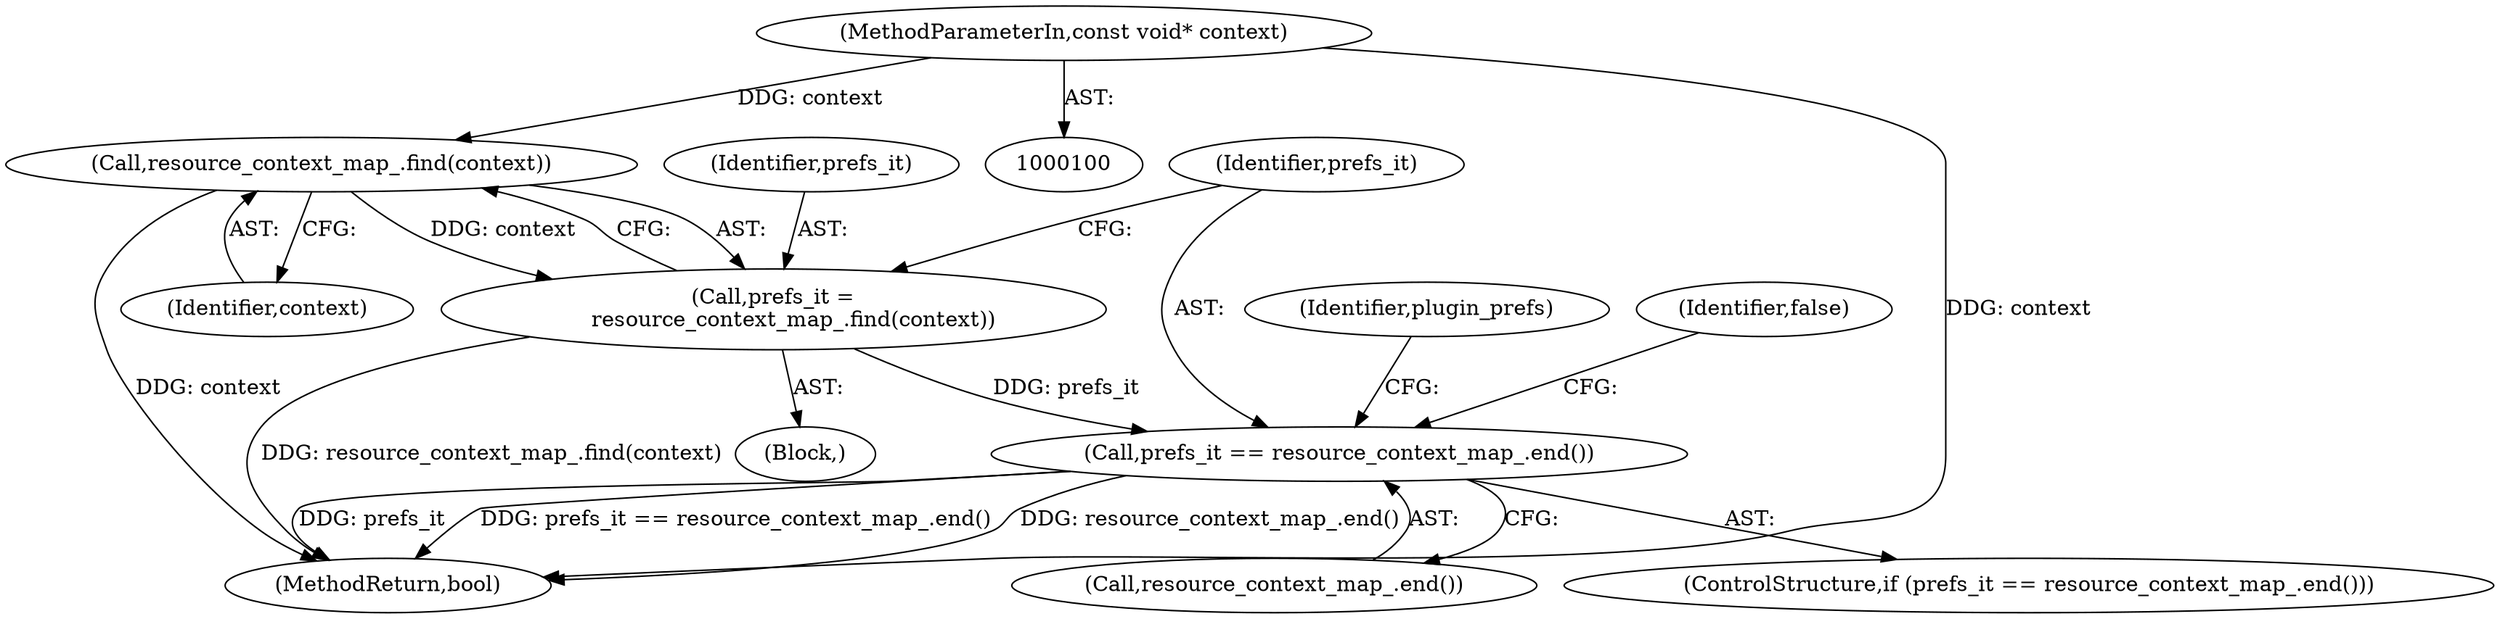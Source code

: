 digraph "0_Chrome_ac8bd041b81e46e4e4fcd5021aaa5499703952e6@pointer" {
"1000103" [label="(MethodParameterIn,const void* context)"];
"1000186" [label="(Call,resource_context_map_.find(context))"];
"1000184" [label="(Call,prefs_it =\n      resource_context_map_.find(context))"];
"1000189" [label="(Call,prefs_it == resource_context_map_.end())"];
"1000185" [label="(Identifier,prefs_it)"];
"1000196" [label="(Identifier,plugin_prefs)"];
"1000189" [label="(Call,prefs_it == resource_context_map_.end())"];
"1000193" [label="(Identifier,false)"];
"1000103" [label="(MethodParameterIn,const void* context)"];
"1000107" [label="(Block,)"];
"1000184" [label="(Call,prefs_it =\n      resource_context_map_.find(context))"];
"1000191" [label="(Call,resource_context_map_.end())"];
"1000190" [label="(Identifier,prefs_it)"];
"1000187" [label="(Identifier,context)"];
"1000188" [label="(ControlStructure,if (prefs_it == resource_context_map_.end()))"];
"1000186" [label="(Call,resource_context_map_.find(context))"];
"1000255" [label="(MethodReturn,bool)"];
"1000103" -> "1000100"  [label="AST: "];
"1000103" -> "1000255"  [label="DDG: context"];
"1000103" -> "1000186"  [label="DDG: context"];
"1000186" -> "1000184"  [label="AST: "];
"1000186" -> "1000187"  [label="CFG: "];
"1000187" -> "1000186"  [label="AST: "];
"1000184" -> "1000186"  [label="CFG: "];
"1000186" -> "1000255"  [label="DDG: context"];
"1000186" -> "1000184"  [label="DDG: context"];
"1000184" -> "1000107"  [label="AST: "];
"1000185" -> "1000184"  [label="AST: "];
"1000190" -> "1000184"  [label="CFG: "];
"1000184" -> "1000255"  [label="DDG: resource_context_map_.find(context)"];
"1000184" -> "1000189"  [label="DDG: prefs_it"];
"1000189" -> "1000188"  [label="AST: "];
"1000189" -> "1000191"  [label="CFG: "];
"1000190" -> "1000189"  [label="AST: "];
"1000191" -> "1000189"  [label="AST: "];
"1000193" -> "1000189"  [label="CFG: "];
"1000196" -> "1000189"  [label="CFG: "];
"1000189" -> "1000255"  [label="DDG: prefs_it"];
"1000189" -> "1000255"  [label="DDG: prefs_it == resource_context_map_.end()"];
"1000189" -> "1000255"  [label="DDG: resource_context_map_.end()"];
}
